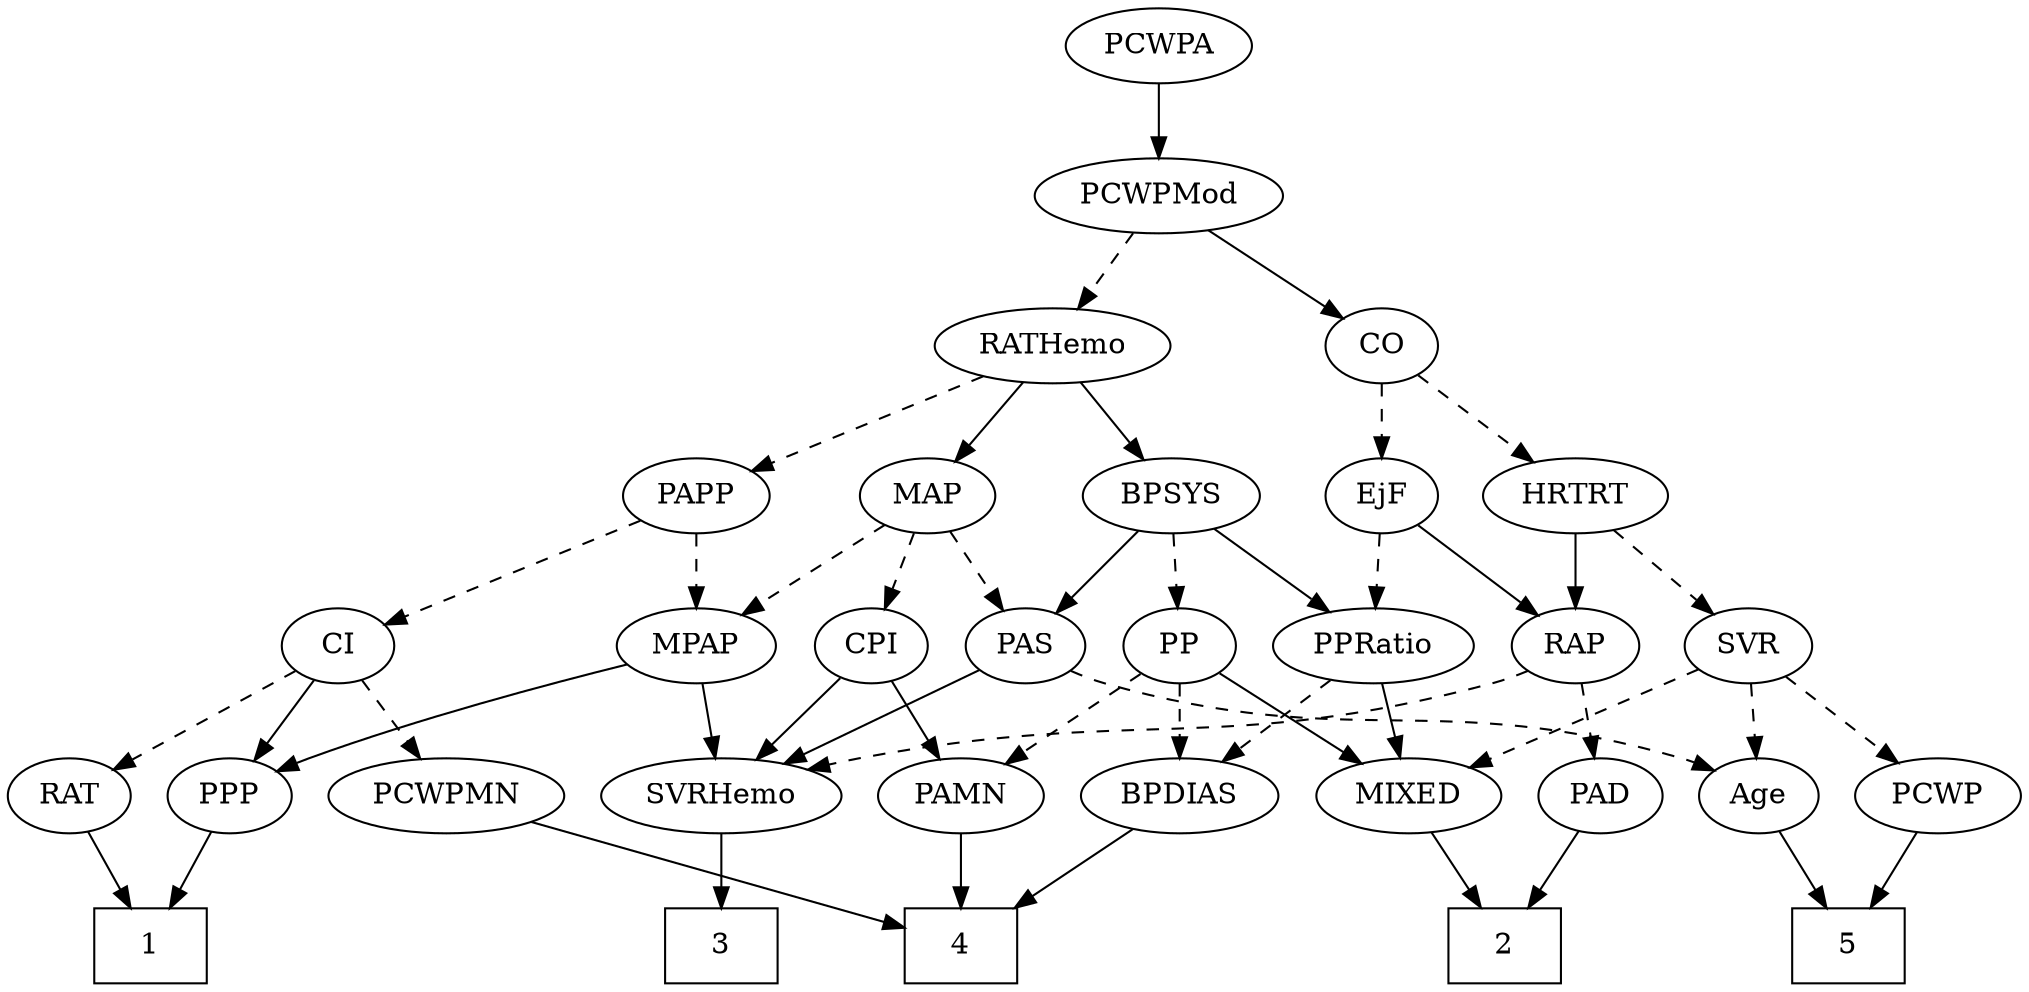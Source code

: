 strict digraph {
	graph [bb="0,0,890.39,468"];
	node [label="\N"];
	1	[height=0.5,
		pos="63.298,18",
		shape=box,
		width=0.75];
	2	[height=0.5,
		pos="657.3,18",
		shape=box,
		width=0.75];
	3	[height=0.5,
		pos="312.3,18",
		shape=box,
		width=0.75];
	4	[height=0.5,
		pos="416.3,18",
		shape=box,
		width=0.75];
	5	[height=0.5,
		pos="815.3,18",
		shape=box,
		width=0.75];
	Age	[height=0.5,
		pos="775.3,90",
		width=0.75];
	Age -> 5	[pos="e,805.51,36.124 784.57,72.765 789.28,64.525 795.12,54.317 800.43,45.016",
		style=solid];
	EjF	[height=0.5,
		pos="598.3,234",
		width=0.75];
	RAP	[height=0.5,
		pos="684.3,162",
		width=0.77632];
	EjF -> RAP	[pos="e,667.47,176.69 614.88,219.5 627.53,209.21 645.16,194.86 659.48,183.2",
		style=solid];
	PPRatio	[height=0.5,
		pos="598.3,162",
		width=1.1013];
	EjF -> PPRatio	[pos="e,598.3,180.1 598.3,215.7 598.3,207.98 598.3,198.71 598.3,190.11",
		style=dashed];
	PAD	[height=0.5,
		pos="701.3,90",
		width=0.79437];
	RAP -> PAD	[pos="e,697.1,108.28 688.41,144.05 690.31,136.26 692.6,126.82 694.72,118.08",
		style=dashed];
	SVRHemo	[height=0.5,
		pos="312.3,90",
		width=1.3902];
	RAP -> SVRHemo	[pos="e,348.91,102.47 663.19,149.98 658.1,147.7 652.6,145.52 647.3,144 528.42,109.79 492.41,133.2 371.3,108 367.19,107.15 362.95,106.15 \
358.71,105.08",
		style=dashed];
	MIXED	[height=0.5,
		pos="614.3,90",
		width=1.1193];
	MIXED -> 2	[pos="e,646.58,36.447 624.49,72.411 629.48,64.285 635.61,54.307 641.21,45.184",
		style=solid];
	MPAP	[height=0.5,
		pos="289.3,162",
		width=0.97491];
	MPAP -> SVRHemo	[pos="e,306.62,108.28 294.87,144.05 297.45,136.18 300.6,126.62 303.49,117.79",
		style=solid];
	PPP	[height=0.5,
		pos="99.298,90",
		width=0.75];
	MPAP -> PPP	[pos="e,120.45,101.46 260,151.97 228.75,142.1 177.99,125.37 135.3,108 133.47,107.26 131.61,106.47 129.74,105.66",
		style=solid];
	BPSYS	[height=0.5,
		pos="509.3,234",
		width=1.0471];
	PAS	[height=0.5,
		pos="441.3,162",
		width=0.75];
	BPSYS -> PAS	[pos="e,455.42,177.54 494.21,217.46 484.89,207.87 472.79,195.42 462.51,184.84",
		style=solid];
	PP	[height=0.5,
		pos="513.3,162",
		width=0.75];
	BPSYS -> PP	[pos="e,512.32,180.1 510.29,215.7 510.73,207.98 511.26,198.71 511.75,190.11",
		style=dashed];
	BPSYS -> PPRatio	[pos="e,579.14,178.07 528.17,218.15 540.6,208.38 557.06,195.43 570.91,184.54",
		style=solid];
	PAD -> 2	[pos="e,668.17,36.292 691.31,73.116 686.09,64.801 679.56,54.41 673.62,44.963",
		style=solid];
	CO	[height=0.5,
		pos="598.3,306",
		width=0.75];
	CO -> EjF	[pos="e,598.3,252.1 598.3,287.7 598.3,279.98 598.3,270.71 598.3,262.11",
		style=dashed];
	HRTRT	[height=0.5,
		pos="684.3,234",
		width=1.1013];
	CO -> HRTRT	[pos="e,665.68,250.16 614.88,291.5 627.04,281.61 643.8,267.96 657.8,256.56",
		style=dashed];
	PAS -> Age	[pos="e,754.78,102 461.81,150 466.77,147.71 472.13,145.54 477.3,144 589.97,110.52 626.63,141.48 739.3,108 741.24,107.42 743.2,106.76 745.16,\
106.03",
		style=dashed];
	PAS -> SVRHemo	[pos="e,338.9,105.44 420.86,149.91 401.29,139.29 371.36,123.05 347.88,110.31",
		style=solid];
	PAMN	[height=0.5,
		pos="416.3,90",
		width=1.011];
	PAMN -> 4	[pos="e,416.3,36.104 416.3,71.697 416.3,63.983 416.3,54.712 416.3,46.112",
		style=solid];
	RATHemo	[height=0.5,
		pos="437.3,306",
		width=1.3721];
	RATHemo -> BPSYS	[pos="e,493.18,250.67 454,288.76 463.49,279.53 475.53,267.83 485.94,257.7",
		style=solid];
	MAP	[height=0.5,
		pos="396.3,234",
		width=0.84854];
	RATHemo -> MAP	[pos="e,405.85,251.31 427.37,288.05 422.47,279.68 416.45,269.4 411.02,260.13",
		style=solid];
	PAPP	[height=0.5,
		pos="289.3,234",
		width=0.88464];
	RATHemo -> PAPP	[pos="e,313.23,246.32 408.41,291.34 383.79,279.69 348.41,262.96 322.6,250.75",
		style=dashed];
	CPI	[height=0.5,
		pos="369.3,162",
		width=0.75];
	CPI -> PAMN	[pos="e,405.35,107.31 379.96,145.12 385.77,136.47 393.08,125.58 399.62,115.83",
		style=solid];
	CPI -> SVRHemo	[pos="e,325.84,107.63 356.93,145.81 349.7,136.93 340.39,125.5 332.16,115.39",
		style=solid];
	RAT	[height=0.5,
		pos="27.298,90",
		width=0.75827];
	RAT -> 1	[pos="e,54.491,36.124 35.647,72.765 39.84,64.611 45.025,54.529 49.768,45.307",
		style=solid];
	SVR	[height=0.5,
		pos="766.3,162",
		width=0.77632];
	SVR -> Age	[pos="e,773.1,108.1 768.52,143.7 769.51,135.98 770.71,126.71 771.81,118.11",
		style=dashed];
	SVR -> MIXED	[pos="e,641.3,103.44 744.2,150.82 719.71,139.55 679.85,121.19 650.73,107.78",
		style=dashed];
	PCWP	[height=0.5,
		pos="855.3,90",
		width=0.97491];
	SVR -> PCWP	[pos="e,836.96,105.42 783.46,147.5 796.29,137.41 814.09,123.41 828.75,111.88",
		style=dashed];
	PCWPMod	[height=0.5,
		pos="484.3,378",
		width=1.4443];
	PCWPMod -> CO	[pos="e,579.16,318.75 508.75,361.98 526.86,350.87 551.55,335.71 570.42,324.12",
		style=solid];
	PCWPMod -> RATHemo	[pos="e,448.68,323.96 473.16,360.41 467.56,352.08 460.66,341.8 454.41,332.49",
		style=dashed];
	PCWPA	[height=0.5,
		pos="484.3,450",
		width=1.1555];
	PCWPA -> PCWPMod	[pos="e,484.3,396.1 484.3,431.7 484.3,423.98 484.3,414.71 484.3,406.11",
		style=solid];
	PCWPMN	[height=0.5,
		pos="194.3,90",
		width=1.3902];
	PCWPMN -> 4	[pos="e,389.04,27.593 230.96,77.441 272.03,64.49 338.23,43.616 379.4,30.634",
		style=solid];
	SVRHemo -> 3	[pos="e,312.3,36.104 312.3,71.697 312.3,63.983 312.3,54.712 312.3,46.112",
		style=solid];
	BPDIAS	[height=0.5,
		pos="513.3,90",
		width=1.1735];
	BPDIAS -> 4	[pos="e,439.91,36.04 492.73,74.155 479.8,64.828 462.87,52.606 448.22,42.037",
		style=solid];
	MAP -> MPAP	[pos="e,310.26,176.71 376.67,220.16 360.5,209.58 337.3,194.4 318.87,182.35",
		style=dashed];
	MAP -> PAS	[pos="e,430.92,179.15 406.73,216.76 412.3,208.11 419.26,197.27 425.48,187.6",
		style=dashed];
	MAP -> CPI	[pos="e,375.77,179.79 389.76,216.05 386.68,208.06 382.93,198.33 379.48,189.4",
		style=dashed];
	PP -> MIXED	[pos="e,593.25,105.59 531.35,148.49 546.14,138.24 567.36,123.53 584.63,111.56",
		style=solid];
	PP -> PAMN	[pos="e,435.98,105.2 495.51,148.16 481.16,137.81 460.73,123.06 444.21,111.14",
		style=dashed];
	PP -> BPDIAS	[pos="e,513.3,108.1 513.3,143.7 513.3,135.98 513.3,126.71 513.3,118.11",
		style=dashed];
	PPP -> 1	[pos="e,72.104,36.124 90.948,72.765 86.755,64.611 81.57,54.529 76.827,45.307",
		style=solid];
	PPRatio -> MIXED	[pos="e,610.35,108.28 602.17,144.05 603.95,136.26 606.11,126.82 608.11,118.08",
		style=solid];
	PPRatio -> BPDIAS	[pos="e,532,106.4 579.85,145.81 568.13,136.15 552.76,123.5 539.74,112.78",
		style=dashed];
	PCWP -> 5	[pos="e,825.27,36.447 845.82,72.411 841.17,64.285 835.47,54.307 830.26,45.184",
		style=solid];
	CI	[height=0.5,
		pos="147.3,162",
		width=0.75];
	CI -> RAT	[pos="e,47.143,102.58 127.48,149.44 108.03,138.09 78.141,120.66 56.07,107.78",
		style=dashed];
	CI -> PCWPMN	[pos="e,183.02,107.8 157.96,145.12 163.69,136.59 170.87,125.89 177.34,116.25",
		style=dashed];
	CI -> PPP	[pos="e,110.15,106.82 136.41,145.12 130.33,136.26 122.64,125.04 115.83,115.12",
		style=solid];
	PAPP -> MPAP	[pos="e,289.3,180.1 289.3,215.7 289.3,207.98 289.3,198.71 289.3,190.11",
		style=dashed];
	PAPP -> CI	[pos="e,168.56,173.48 266.17,221.6 242.09,209.73 204.26,191.08 177.76,178.02",
		style=dashed];
	HRTRT -> RAP	[pos="e,684.3,180.1 684.3,215.7 684.3,207.98 684.3,198.71 684.3,190.11",
		style=solid];
	HRTRT -> SVR	[pos="e,750.21,176.74 702.09,217.81 713.95,207.69 729.67,194.27 742.59,183.24",
		style=dashed];
}

